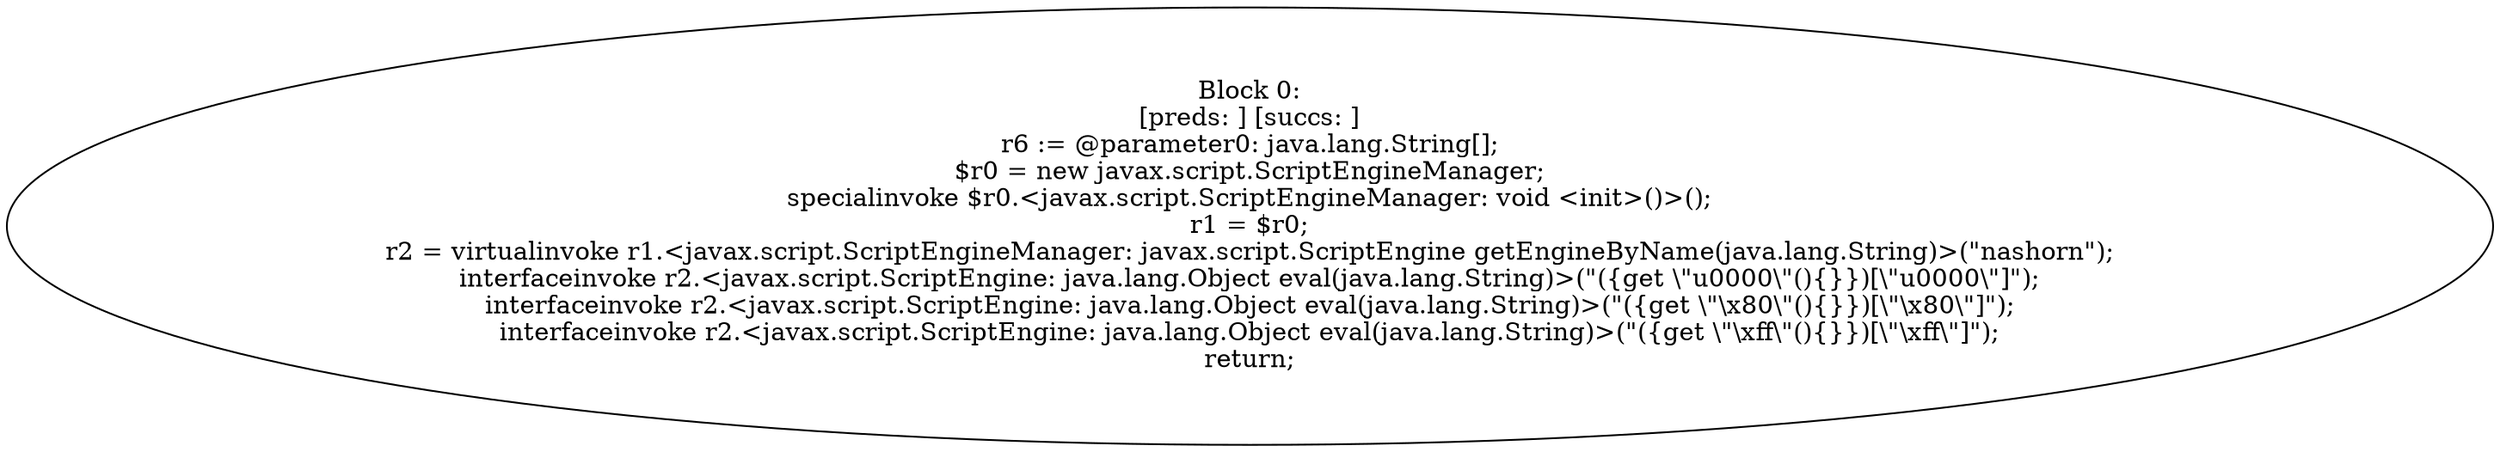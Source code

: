 digraph "unitGraph" {
    "Block 0:
[preds: ] [succs: ]
r6 := @parameter0: java.lang.String[];
$r0 = new javax.script.ScriptEngineManager;
specialinvoke $r0.<javax.script.ScriptEngineManager: void <init>()>();
r1 = $r0;
r2 = virtualinvoke r1.<javax.script.ScriptEngineManager: javax.script.ScriptEngine getEngineByName(java.lang.String)>(\"nashorn\");
interfaceinvoke r2.<javax.script.ScriptEngine: java.lang.Object eval(java.lang.String)>(\"({get \\\"\u0000\\\"(){}})[\\\"\u0000\\\"]\");
interfaceinvoke r2.<javax.script.ScriptEngine: java.lang.Object eval(java.lang.String)>(\"({get \\\"\\x80\\\"(){}})[\\\"\\x80\\\"]\");
interfaceinvoke r2.<javax.script.ScriptEngine: java.lang.Object eval(java.lang.String)>(\"({get \\\"\\xff\\\"(){}})[\\\"\\xff\\\"]\");
return;
"
}
